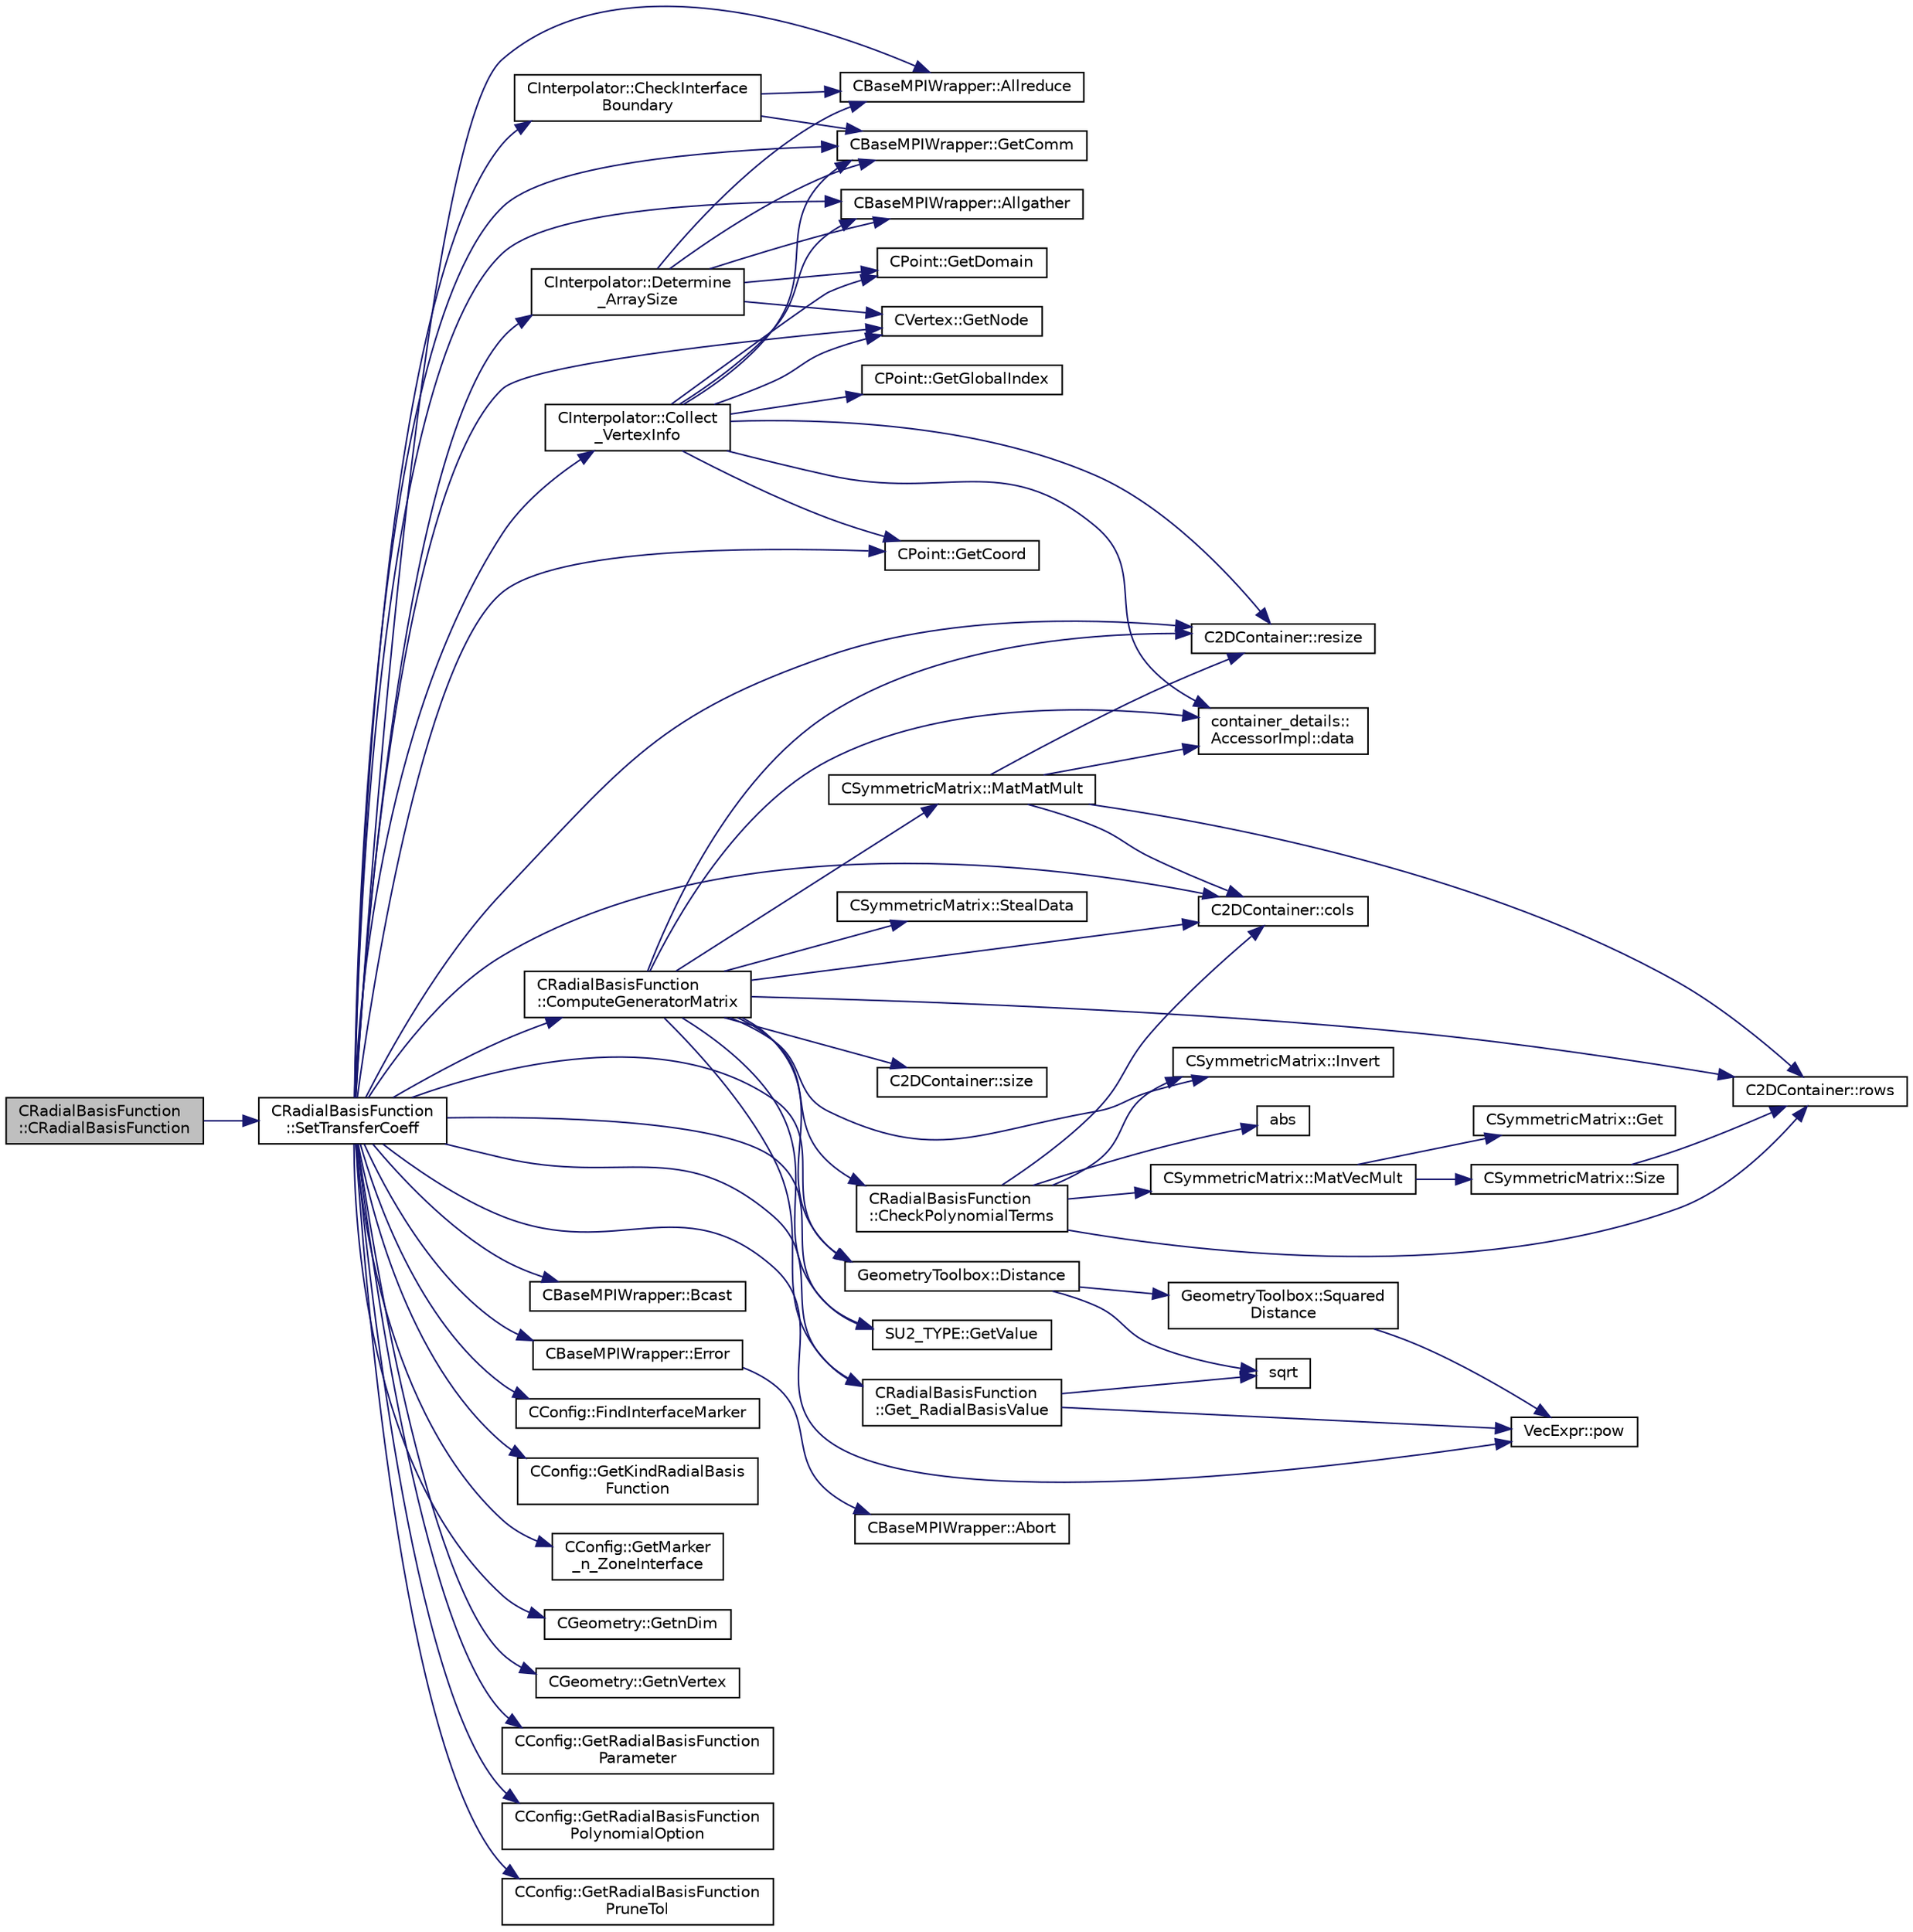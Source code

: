 digraph "CRadialBasisFunction::CRadialBasisFunction"
{
 // LATEX_PDF_SIZE
  edge [fontname="Helvetica",fontsize="10",labelfontname="Helvetica",labelfontsize="10"];
  node [fontname="Helvetica",fontsize="10",shape=record];
  rankdir="LR";
  Node1 [label="CRadialBasisFunction\l::CRadialBasisFunction",height=0.2,width=0.4,color="black", fillcolor="grey75", style="filled", fontcolor="black",tooltip="Constructor of the class."];
  Node1 -> Node2 [color="midnightblue",fontsize="10",style="solid",fontname="Helvetica"];
  Node2 [label="CRadialBasisFunction\l::SetTransferCoeff",height=0.2,width=0.4,color="black", fillcolor="white", style="filled",URL="$classCRadialBasisFunction.html#a844247f08e8b5e91bbe6e08dd3830fea",tooltip="Set up transfer matrix defining relation between two meshes."];
  Node2 -> Node3 [color="midnightblue",fontsize="10",style="solid",fontname="Helvetica"];
  Node3 [label="CBaseMPIWrapper::Allgather",height=0.2,width=0.4,color="black", fillcolor="white", style="filled",URL="$classCBaseMPIWrapper.html#a137ef06ade0c4f94d2a61f9b8817b6a7",tooltip=" "];
  Node2 -> Node4 [color="midnightblue",fontsize="10",style="solid",fontname="Helvetica"];
  Node4 [label="CBaseMPIWrapper::Allreduce",height=0.2,width=0.4,color="black", fillcolor="white", style="filled",URL="$classCBaseMPIWrapper.html#a381d4b3738c09d92ee1ae9f89715b541",tooltip=" "];
  Node2 -> Node5 [color="midnightblue",fontsize="10",style="solid",fontname="Helvetica"];
  Node5 [label="CBaseMPIWrapper::Bcast",height=0.2,width=0.4,color="black", fillcolor="white", style="filled",URL="$classCBaseMPIWrapper.html#a0db599277ab9197511cfd263b4da10f8",tooltip=" "];
  Node2 -> Node6 [color="midnightblue",fontsize="10",style="solid",fontname="Helvetica"];
  Node6 [label="CInterpolator::CheckInterface\lBoundary",height=0.2,width=0.4,color="black", fillcolor="white", style="filled",URL="$classCInterpolator.html#a9c2a32da64f71f2a572432aea04a74bf",tooltip="Check whether an interface should be processed or not, i.e. if it is part of the zones."];
  Node6 -> Node4 [color="midnightblue",fontsize="10",style="solid",fontname="Helvetica"];
  Node6 -> Node7 [color="midnightblue",fontsize="10",style="solid",fontname="Helvetica"];
  Node7 [label="CBaseMPIWrapper::GetComm",height=0.2,width=0.4,color="black", fillcolor="white", style="filled",URL="$classCBaseMPIWrapper.html#a8154391fc3522954802889d81d4ef5da",tooltip=" "];
  Node2 -> Node8 [color="midnightblue",fontsize="10",style="solid",fontname="Helvetica"];
  Node8 [label="CInterpolator::Collect\l_VertexInfo",height=0.2,width=0.4,color="black", fillcolor="white", style="filled",URL="$classCInterpolator.html#aa979af5b55b5e841d4e4bc1465c5e644",tooltip="Collect and communicate vertex info: coord, global point."];
  Node8 -> Node3 [color="midnightblue",fontsize="10",style="solid",fontname="Helvetica"];
  Node8 -> Node9 [color="midnightblue",fontsize="10",style="solid",fontname="Helvetica"];
  Node9 [label="container_details::\lAccessorImpl::data",height=0.2,width=0.4,color="black", fillcolor="white", style="filled",URL="$classcontainer__details_1_1AccessorImpl.html#a5b5318f7212e57c13e464c398f74b3d5",tooltip=" "];
  Node8 -> Node7 [color="midnightblue",fontsize="10",style="solid",fontname="Helvetica"];
  Node8 -> Node10 [color="midnightblue",fontsize="10",style="solid",fontname="Helvetica"];
  Node10 [label="CPoint::GetCoord",height=0.2,width=0.4,color="black", fillcolor="white", style="filled",URL="$classCPoint.html#ab16c29dd03911529cd73bf467c313179",tooltip="Get the coordinates dor the control volume."];
  Node8 -> Node11 [color="midnightblue",fontsize="10",style="solid",fontname="Helvetica"];
  Node11 [label="CPoint::GetDomain",height=0.2,width=0.4,color="black", fillcolor="white", style="filled",URL="$classCPoint.html#aa58a27b602e47ddcad22ae74a5c6bc81",tooltip="For parallel computation, its indicates if a point must be computed or not."];
  Node8 -> Node12 [color="midnightblue",fontsize="10",style="solid",fontname="Helvetica"];
  Node12 [label="CPoint::GetGlobalIndex",height=0.2,width=0.4,color="black", fillcolor="white", style="filled",URL="$classCPoint.html#a8a53865a92d645b1b74c4d817b4aae10",tooltip="Get the global index in a parallel computation."];
  Node8 -> Node13 [color="midnightblue",fontsize="10",style="solid",fontname="Helvetica"];
  Node13 [label="CVertex::GetNode",height=0.2,width=0.4,color="black", fillcolor="white", style="filled",URL="$classCVertex.html#ad568da06e7191358d3a09a1bee71cdb5",tooltip="Get the node of the vertex."];
  Node8 -> Node14 [color="midnightblue",fontsize="10",style="solid",fontname="Helvetica"];
  Node14 [label="C2DContainer::resize",height=0.2,width=0.4,color="black", fillcolor="white", style="filled",URL="$classC2DContainer.html#adefb48b593f76aa322e228fea8f76127",tooltip="Request a change of size."];
  Node2 -> Node15 [color="midnightblue",fontsize="10",style="solid",fontname="Helvetica"];
  Node15 [label="C2DContainer::cols",height=0.2,width=0.4,color="black", fillcolor="white", style="filled",URL="$classC2DContainer.html#ab6d9161cd08887f034322ebcbc3deb12",tooltip=" "];
  Node2 -> Node16 [color="midnightblue",fontsize="10",style="solid",fontname="Helvetica"];
  Node16 [label="CRadialBasisFunction\l::ComputeGeneratorMatrix",height=0.2,width=0.4,color="black", fillcolor="white", style="filled",URL="$classCRadialBasisFunction.html#a2af4b57e0f1738a776fdcdcf1be79bf9",tooltip="Compute the RBF \"generator\" matrix with or without polynomial terms."];
  Node16 -> Node17 [color="midnightblue",fontsize="10",style="solid",fontname="Helvetica"];
  Node17 [label="CRadialBasisFunction\l::CheckPolynomialTerms",height=0.2,width=0.4,color="black", fillcolor="white", style="filled",URL="$classCRadialBasisFunction.html#acb85b2dcb15592710a123cd6cc3b6318",tooltip="If the polynomial term is included in the interpolation, and the points lie on a plane,..."];
  Node17 -> Node18 [color="midnightblue",fontsize="10",style="solid",fontname="Helvetica"];
  Node18 [label="abs",height=0.2,width=0.4,color="black", fillcolor="white", style="filled",URL="$group__SIMD.html#gaf7650d08e2a58ed700276ddc70f72f96",tooltip=" "];
  Node17 -> Node15 [color="midnightblue",fontsize="10",style="solid",fontname="Helvetica"];
  Node17 -> Node19 [color="midnightblue",fontsize="10",style="solid",fontname="Helvetica"];
  Node19 [label="CSymmetricMatrix::Invert",height=0.2,width=0.4,color="black", fillcolor="white", style="filled",URL="$classCSymmetricMatrix.html#a226d6d78097c20c3e3b06de6a5103405",tooltip=" "];
  Node17 -> Node20 [color="midnightblue",fontsize="10",style="solid",fontname="Helvetica"];
  Node20 [label="CSymmetricMatrix::MatVecMult",height=0.2,width=0.4,color="black", fillcolor="white", style="filled",URL="$classCSymmetricMatrix.html#a133eb094e8f94297c53e592b8917b803",tooltip=" "];
  Node20 -> Node21 [color="midnightblue",fontsize="10",style="solid",fontname="Helvetica"];
  Node21 [label="CSymmetricMatrix::Get",height=0.2,width=0.4,color="black", fillcolor="white", style="filled",URL="$classCSymmetricMatrix.html#a4b5881171146f9a92ad2e50204c122b7",tooltip=" "];
  Node20 -> Node22 [color="midnightblue",fontsize="10",style="solid",fontname="Helvetica"];
  Node22 [label="CSymmetricMatrix::Size",height=0.2,width=0.4,color="black", fillcolor="white", style="filled",URL="$classCSymmetricMatrix.html#af477e6335954547a391398ac8a46754c",tooltip=" "];
  Node22 -> Node23 [color="midnightblue",fontsize="10",style="solid",fontname="Helvetica"];
  Node23 [label="C2DContainer::rows",height=0.2,width=0.4,color="black", fillcolor="white", style="filled",URL="$classC2DContainer.html#ae383e99c56a27231333d71dfb8810623",tooltip=" "];
  Node17 -> Node23 [color="midnightblue",fontsize="10",style="solid",fontname="Helvetica"];
  Node16 -> Node15 [color="midnightblue",fontsize="10",style="solid",fontname="Helvetica"];
  Node16 -> Node9 [color="midnightblue",fontsize="10",style="solid",fontname="Helvetica"];
  Node16 -> Node24 [color="midnightblue",fontsize="10",style="solid",fontname="Helvetica"];
  Node24 [label="GeometryToolbox::Distance",height=0.2,width=0.4,color="black", fillcolor="white", style="filled",URL="$group__GeometryToolbox.html#ga600fb4ee993ae4c3b985082d51994881",tooltip=" "];
  Node24 -> Node25 [color="midnightblue",fontsize="10",style="solid",fontname="Helvetica"];
  Node25 [label="sqrt",height=0.2,width=0.4,color="black", fillcolor="white", style="filled",URL="$group__SIMD.html#ga54a1925ab40fb4249ea255072520de35",tooltip=" "];
  Node24 -> Node26 [color="midnightblue",fontsize="10",style="solid",fontname="Helvetica"];
  Node26 [label="GeometryToolbox::Squared\lDistance",height=0.2,width=0.4,color="black", fillcolor="white", style="filled",URL="$group__GeometryToolbox.html#ga3db86410486389a5cda59b3d0ab17f66",tooltip=" "];
  Node26 -> Node27 [color="midnightblue",fontsize="10",style="solid",fontname="Helvetica"];
  Node27 [label="VecExpr::pow",height=0.2,width=0.4,color="black", fillcolor="white", style="filled",URL="$group__VecExpr.html#ga7fb255e1f2a1773d3cc6ff7bee1aadd2",tooltip=" "];
  Node16 -> Node28 [color="midnightblue",fontsize="10",style="solid",fontname="Helvetica"];
  Node28 [label="CRadialBasisFunction\l::Get_RadialBasisValue",height=0.2,width=0.4,color="black", fillcolor="white", style="filled",URL="$classCRadialBasisFunction.html#aaf6bf78e55f20b5a8a6a68024ba99ff7",tooltip="Compute the value of a radial basis function, this is static so it can be re-used."];
  Node28 -> Node27 [color="midnightblue",fontsize="10",style="solid",fontname="Helvetica"];
  Node28 -> Node25 [color="midnightblue",fontsize="10",style="solid",fontname="Helvetica"];
  Node16 -> Node29 [color="midnightblue",fontsize="10",style="solid",fontname="Helvetica"];
  Node29 [label="SU2_TYPE::GetValue",height=0.2,width=0.4,color="black", fillcolor="white", style="filled",URL="$namespaceSU2__TYPE.html#adf52a59d6f4e578f7915ec9abbf7cb22",tooltip="Get the (primitive) value of the datatype (needs to be specialized for active types)."];
  Node16 -> Node19 [color="midnightblue",fontsize="10",style="solid",fontname="Helvetica"];
  Node16 -> Node30 [color="midnightblue",fontsize="10",style="solid",fontname="Helvetica"];
  Node30 [label="CSymmetricMatrix::MatMatMult",height=0.2,width=0.4,color="black", fillcolor="white", style="filled",URL="$classCSymmetricMatrix.html#aaf18d5329bf4959d6000c3a5cf2f65b3",tooltip=" "];
  Node30 -> Node15 [color="midnightblue",fontsize="10",style="solid",fontname="Helvetica"];
  Node30 -> Node9 [color="midnightblue",fontsize="10",style="solid",fontname="Helvetica"];
  Node30 -> Node14 [color="midnightblue",fontsize="10",style="solid",fontname="Helvetica"];
  Node30 -> Node23 [color="midnightblue",fontsize="10",style="solid",fontname="Helvetica"];
  Node16 -> Node14 [color="midnightblue",fontsize="10",style="solid",fontname="Helvetica"];
  Node16 -> Node23 [color="midnightblue",fontsize="10",style="solid",fontname="Helvetica"];
  Node16 -> Node31 [color="midnightblue",fontsize="10",style="solid",fontname="Helvetica"];
  Node31 [label="C2DContainer::size",height=0.2,width=0.4,color="black", fillcolor="white", style="filled",URL="$classC2DContainer.html#a8278113dbcf54123f9852e7e44583759",tooltip=" "];
  Node16 -> Node32 [color="midnightblue",fontsize="10",style="solid",fontname="Helvetica"];
  Node32 [label="CSymmetricMatrix::StealData",height=0.2,width=0.4,color="black", fillcolor="white", style="filled",URL="$classCSymmetricMatrix.html#a9434e566a80175295469512f3842225e",tooltip=" "];
  Node2 -> Node33 [color="midnightblue",fontsize="10",style="solid",fontname="Helvetica"];
  Node33 [label="CInterpolator::Determine\l_ArraySize",height=0.2,width=0.4,color="black", fillcolor="white", style="filled",URL="$classCInterpolator.html#ae172af44fdeaab02740a3feee56c6c02",tooltip="Determine array sizes used to collect and send coordinate and global point information."];
  Node33 -> Node3 [color="midnightblue",fontsize="10",style="solid",fontname="Helvetica"];
  Node33 -> Node4 [color="midnightblue",fontsize="10",style="solid",fontname="Helvetica"];
  Node33 -> Node7 [color="midnightblue",fontsize="10",style="solid",fontname="Helvetica"];
  Node33 -> Node11 [color="midnightblue",fontsize="10",style="solid",fontname="Helvetica"];
  Node33 -> Node13 [color="midnightblue",fontsize="10",style="solid",fontname="Helvetica"];
  Node2 -> Node24 [color="midnightblue",fontsize="10",style="solid",fontname="Helvetica"];
  Node2 -> Node34 [color="midnightblue",fontsize="10",style="solid",fontname="Helvetica"];
  Node34 [label="CBaseMPIWrapper::Error",height=0.2,width=0.4,color="black", fillcolor="white", style="filled",URL="$classCBaseMPIWrapper.html#a04457c47629bda56704e6a8804833eeb",tooltip=" "];
  Node34 -> Node35 [color="midnightblue",fontsize="10",style="solid",fontname="Helvetica"];
  Node35 [label="CBaseMPIWrapper::Abort",height=0.2,width=0.4,color="black", fillcolor="white", style="filled",URL="$classCBaseMPIWrapper.html#af7297d861dca86b45cf561b6ab642e8f",tooltip=" "];
  Node2 -> Node36 [color="midnightblue",fontsize="10",style="solid",fontname="Helvetica"];
  Node36 [label="CConfig::FindInterfaceMarker",height=0.2,width=0.4,color="black", fillcolor="white", style="filled",URL="$classCConfig.html#a662505c242a7c84016e6f58467501908",tooltip="Find the marker index (if any) that is part of a given interface pair."];
  Node2 -> Node28 [color="midnightblue",fontsize="10",style="solid",fontname="Helvetica"];
  Node2 -> Node7 [color="midnightblue",fontsize="10",style="solid",fontname="Helvetica"];
  Node2 -> Node10 [color="midnightblue",fontsize="10",style="solid",fontname="Helvetica"];
  Node2 -> Node37 [color="midnightblue",fontsize="10",style="solid",fontname="Helvetica"];
  Node37 [label="CConfig::GetKindRadialBasis\lFunction",height=0.2,width=0.4,color="black", fillcolor="white", style="filled",URL="$classCConfig.html#ad6b7a762edb182ade119311d0d525537",tooltip="Get the basis function to use for radial basis function interpolation for FSI."];
  Node2 -> Node38 [color="midnightblue",fontsize="10",style="solid",fontname="Helvetica"];
  Node38 [label="CConfig::GetMarker\l_n_ZoneInterface",height=0.2,width=0.4,color="black", fillcolor="white", style="filled",URL="$classCConfig.html#a7b750ac75536d32d586928e11ba14277",tooltip="Get the number of FSI interface markers val_marker."];
  Node2 -> Node39 [color="midnightblue",fontsize="10",style="solid",fontname="Helvetica"];
  Node39 [label="CGeometry::GetnDim",height=0.2,width=0.4,color="black", fillcolor="white", style="filled",URL="$classCGeometry.html#ace7f7fe876f629f5bd5f92d4805a1a4b",tooltip="Get number of coordinates."];
  Node2 -> Node13 [color="midnightblue",fontsize="10",style="solid",fontname="Helvetica"];
  Node2 -> Node40 [color="midnightblue",fontsize="10",style="solid",fontname="Helvetica"];
  Node40 [label="CGeometry::GetnVertex",height=0.2,width=0.4,color="black", fillcolor="white", style="filled",URL="$classCGeometry.html#a00b7f7e71ff42bd38f39147366dd093a",tooltip="Get number of vertices."];
  Node2 -> Node41 [color="midnightblue",fontsize="10",style="solid",fontname="Helvetica"];
  Node41 [label="CConfig::GetRadialBasisFunction\lParameter",height=0.2,width=0.4,color="black", fillcolor="white", style="filled",URL="$classCConfig.html#a4f4bcbce9181ccf03341dd79d47dd45a",tooltip="Get the basis function radius to use for radial basis function interpolation for FSI."];
  Node2 -> Node42 [color="midnightblue",fontsize="10",style="solid",fontname="Helvetica"];
  Node42 [label="CConfig::GetRadialBasisFunction\lPolynomialOption",height=0.2,width=0.4,color="black", fillcolor="white", style="filled",URL="$classCConfig.html#aa11f570ac8fd26a6704c10f004eed77f",tooltip="Get option of whether to use polynomial terms in Radial Basis Function interpolation."];
  Node2 -> Node43 [color="midnightblue",fontsize="10",style="solid",fontname="Helvetica"];
  Node43 [label="CConfig::GetRadialBasisFunction\lPruneTol",height=0.2,width=0.4,color="black", fillcolor="white", style="filled",URL="$classCConfig.html#ae6586979185c7a8402ad170bd1efff66",tooltip="Get the tolerance used to prune the interpolation matrix (making it sparser)."];
  Node2 -> Node29 [color="midnightblue",fontsize="10",style="solid",fontname="Helvetica"];
  Node2 -> Node27 [color="midnightblue",fontsize="10",style="solid",fontname="Helvetica"];
  Node2 -> Node14 [color="midnightblue",fontsize="10",style="solid",fontname="Helvetica"];
}
